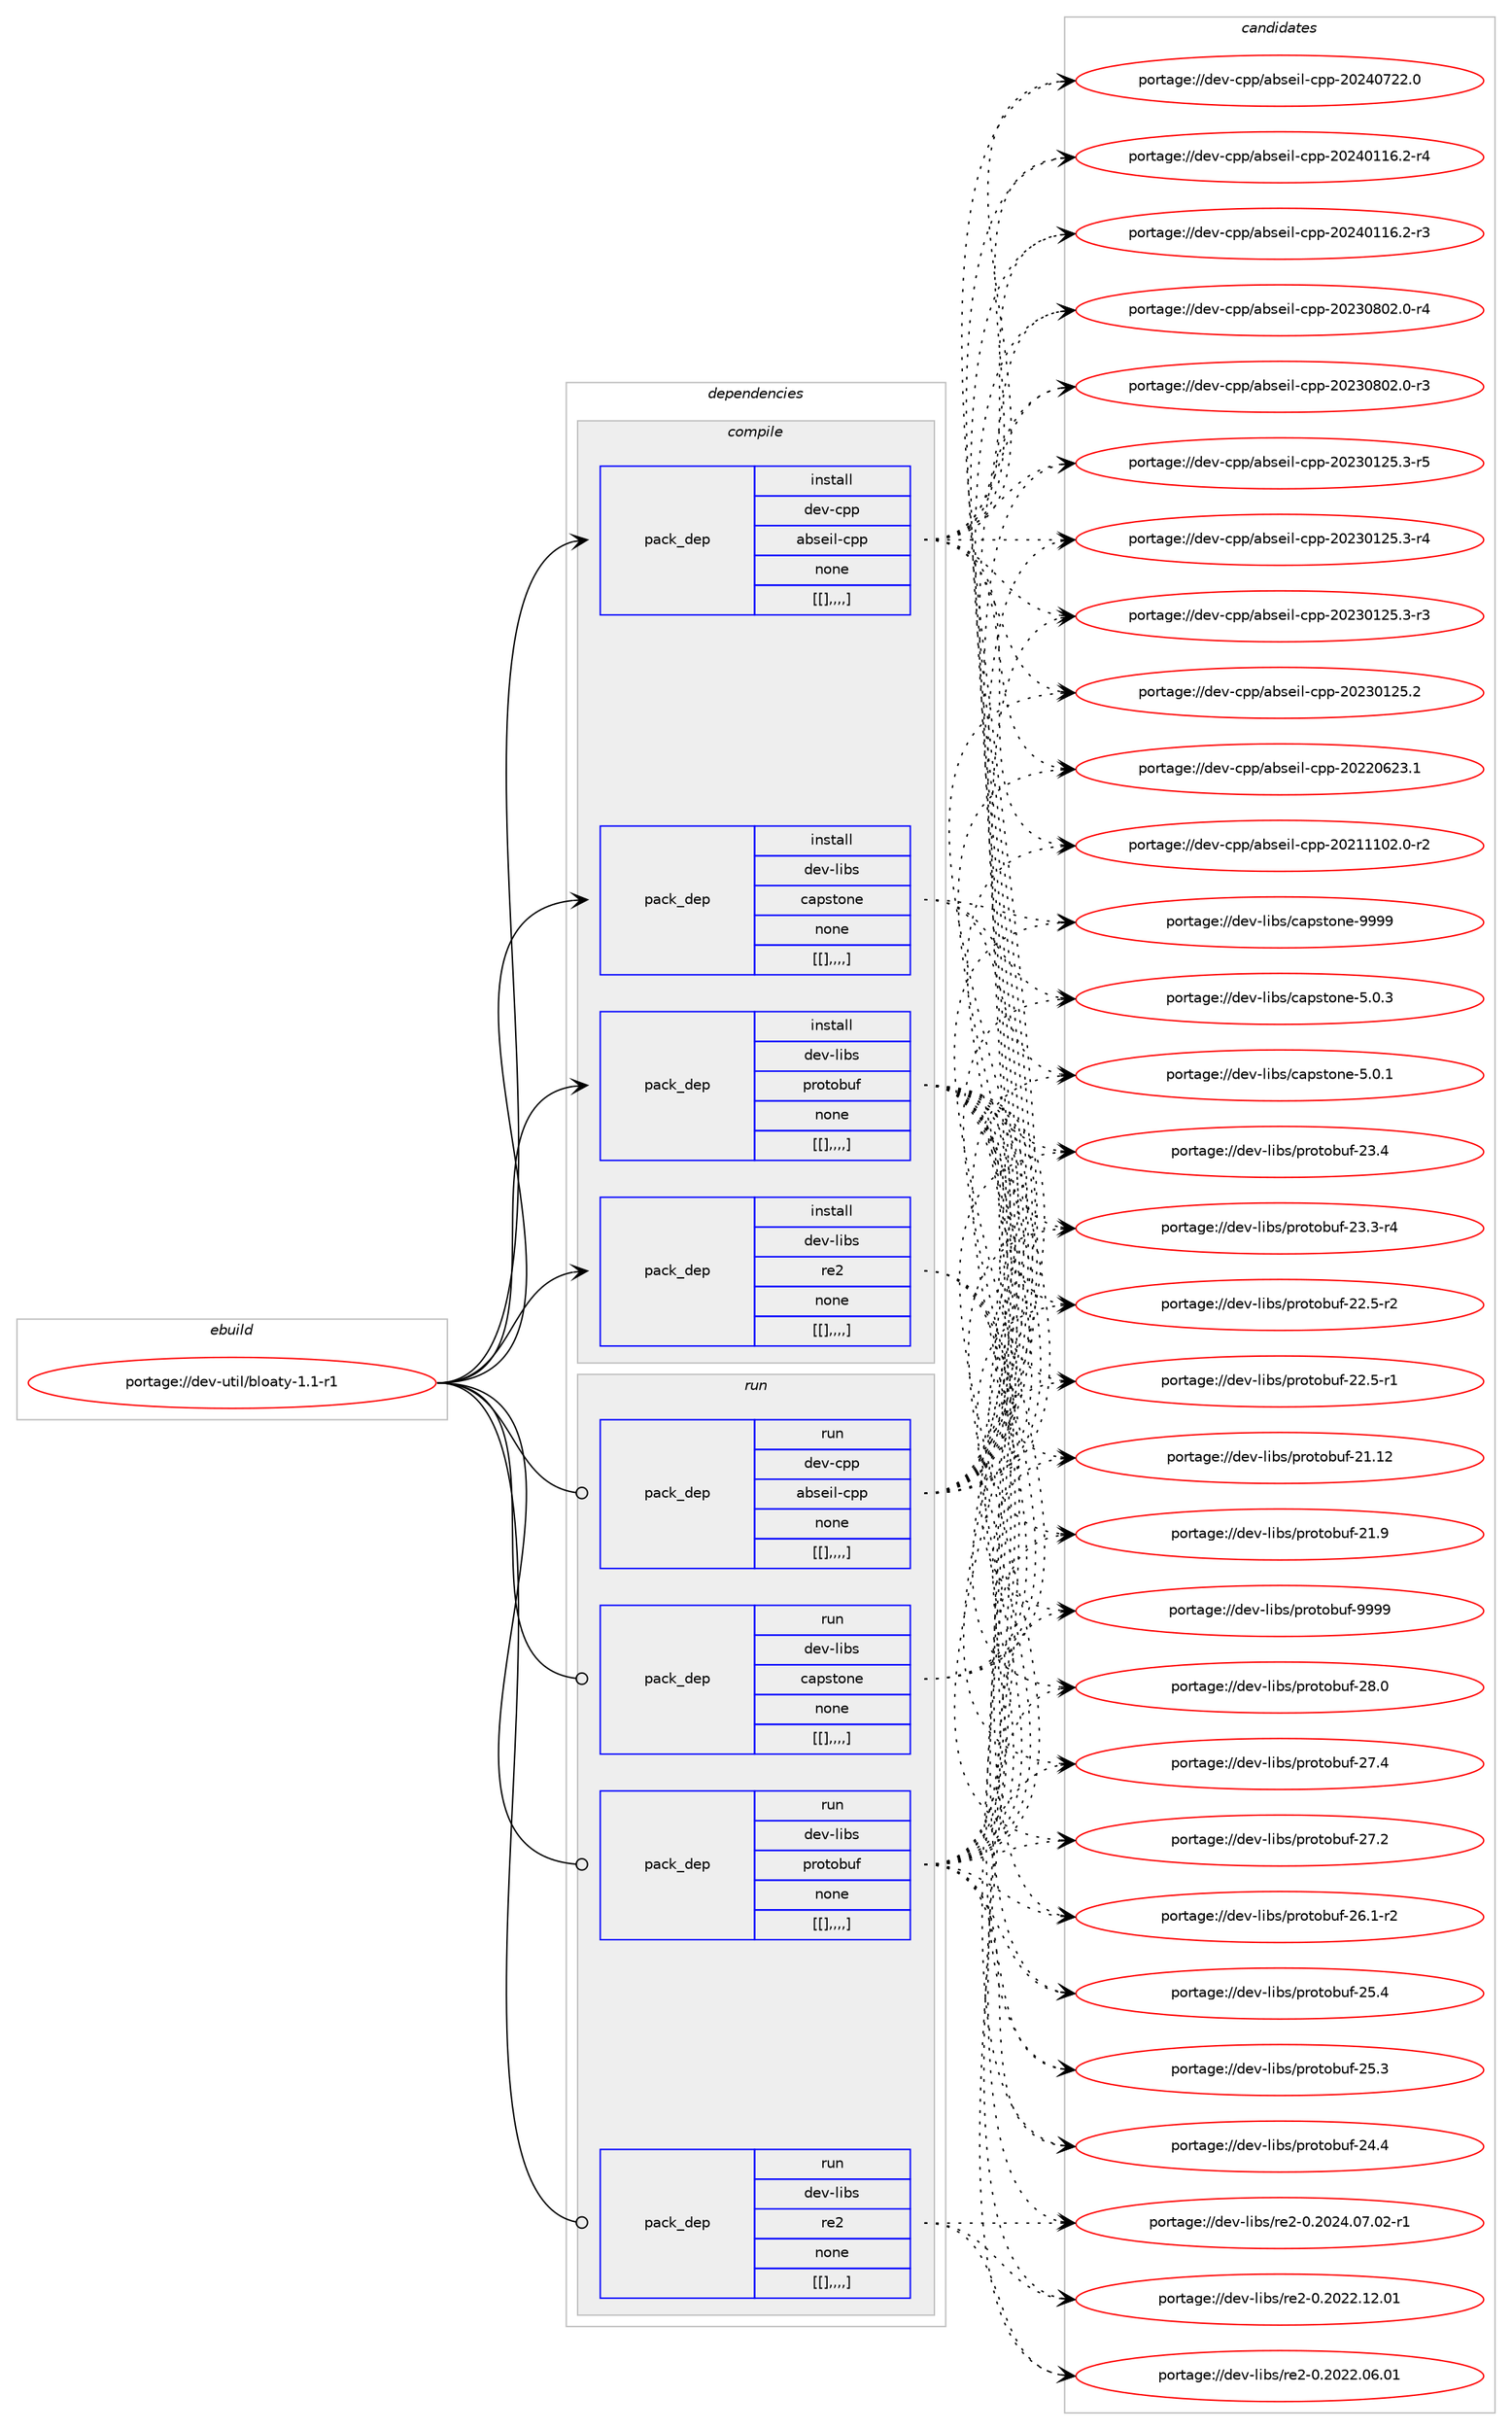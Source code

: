 digraph prolog {

# *************
# Graph options
# *************

newrank=true;
concentrate=true;
compound=true;
graph [rankdir=LR,fontname=Helvetica,fontsize=10,ranksep=1.5];#, ranksep=2.5, nodesep=0.2];
edge  [arrowhead=vee];
node  [fontname=Helvetica,fontsize=10];

# **********
# The ebuild
# **********

subgraph cluster_leftcol {
color=gray;
label=<<i>ebuild</i>>;
id [label="portage://dev-util/bloaty-1.1-r1", color=red, width=4, href="../dev-util/bloaty-1.1-r1.svg"];
}

# ****************
# The dependencies
# ****************

subgraph cluster_midcol {
color=gray;
label=<<i>dependencies</i>>;
subgraph cluster_compile {
fillcolor="#eeeeee";
style=filled;
label=<<i>compile</i>>;
subgraph pack152183 {
dependency214629 [label=<<TABLE BORDER="0" CELLBORDER="1" CELLSPACING="0" CELLPADDING="4" WIDTH="220"><TR><TD ROWSPAN="6" CELLPADDING="30">pack_dep</TD></TR><TR><TD WIDTH="110">install</TD></TR><TR><TD>dev-cpp</TD></TR><TR><TD>abseil-cpp</TD></TR><TR><TD>none</TD></TR><TR><TD>[[],,,,]</TD></TR></TABLE>>, shape=none, color=blue];
}
id:e -> dependency214629:w [weight=20,style="solid",arrowhead="vee"];
subgraph pack152184 {
dependency214630 [label=<<TABLE BORDER="0" CELLBORDER="1" CELLSPACING="0" CELLPADDING="4" WIDTH="220"><TR><TD ROWSPAN="6" CELLPADDING="30">pack_dep</TD></TR><TR><TD WIDTH="110">install</TD></TR><TR><TD>dev-libs</TD></TR><TR><TD>capstone</TD></TR><TR><TD>none</TD></TR><TR><TD>[[],,,,]</TD></TR></TABLE>>, shape=none, color=blue];
}
id:e -> dependency214630:w [weight=20,style="solid",arrowhead="vee"];
subgraph pack152185 {
dependency214631 [label=<<TABLE BORDER="0" CELLBORDER="1" CELLSPACING="0" CELLPADDING="4" WIDTH="220"><TR><TD ROWSPAN="6" CELLPADDING="30">pack_dep</TD></TR><TR><TD WIDTH="110">install</TD></TR><TR><TD>dev-libs</TD></TR><TR><TD>protobuf</TD></TR><TR><TD>none</TD></TR><TR><TD>[[],,,,]</TD></TR></TABLE>>, shape=none, color=blue];
}
id:e -> dependency214631:w [weight=20,style="solid",arrowhead="vee"];
subgraph pack152186 {
dependency214632 [label=<<TABLE BORDER="0" CELLBORDER="1" CELLSPACING="0" CELLPADDING="4" WIDTH="220"><TR><TD ROWSPAN="6" CELLPADDING="30">pack_dep</TD></TR><TR><TD WIDTH="110">install</TD></TR><TR><TD>dev-libs</TD></TR><TR><TD>re2</TD></TR><TR><TD>none</TD></TR><TR><TD>[[],,,,]</TD></TR></TABLE>>, shape=none, color=blue];
}
id:e -> dependency214632:w [weight=20,style="solid",arrowhead="vee"];
}
subgraph cluster_compileandrun {
fillcolor="#eeeeee";
style=filled;
label=<<i>compile and run</i>>;
}
subgraph cluster_run {
fillcolor="#eeeeee";
style=filled;
label=<<i>run</i>>;
subgraph pack152187 {
dependency214633 [label=<<TABLE BORDER="0" CELLBORDER="1" CELLSPACING="0" CELLPADDING="4" WIDTH="220"><TR><TD ROWSPAN="6" CELLPADDING="30">pack_dep</TD></TR><TR><TD WIDTH="110">run</TD></TR><TR><TD>dev-cpp</TD></TR><TR><TD>abseil-cpp</TD></TR><TR><TD>none</TD></TR><TR><TD>[[],,,,]</TD></TR></TABLE>>, shape=none, color=blue];
}
id:e -> dependency214633:w [weight=20,style="solid",arrowhead="odot"];
subgraph pack152188 {
dependency214634 [label=<<TABLE BORDER="0" CELLBORDER="1" CELLSPACING="0" CELLPADDING="4" WIDTH="220"><TR><TD ROWSPAN="6" CELLPADDING="30">pack_dep</TD></TR><TR><TD WIDTH="110">run</TD></TR><TR><TD>dev-libs</TD></TR><TR><TD>capstone</TD></TR><TR><TD>none</TD></TR><TR><TD>[[],,,,]</TD></TR></TABLE>>, shape=none, color=blue];
}
id:e -> dependency214634:w [weight=20,style="solid",arrowhead="odot"];
subgraph pack152189 {
dependency214635 [label=<<TABLE BORDER="0" CELLBORDER="1" CELLSPACING="0" CELLPADDING="4" WIDTH="220"><TR><TD ROWSPAN="6" CELLPADDING="30">pack_dep</TD></TR><TR><TD WIDTH="110">run</TD></TR><TR><TD>dev-libs</TD></TR><TR><TD>protobuf</TD></TR><TR><TD>none</TD></TR><TR><TD>[[],,,,]</TD></TR></TABLE>>, shape=none, color=blue];
}
id:e -> dependency214635:w [weight=20,style="solid",arrowhead="odot"];
subgraph pack152190 {
dependency214636 [label=<<TABLE BORDER="0" CELLBORDER="1" CELLSPACING="0" CELLPADDING="4" WIDTH="220"><TR><TD ROWSPAN="6" CELLPADDING="30">pack_dep</TD></TR><TR><TD WIDTH="110">run</TD></TR><TR><TD>dev-libs</TD></TR><TR><TD>re2</TD></TR><TR><TD>none</TD></TR><TR><TD>[[],,,,]</TD></TR></TABLE>>, shape=none, color=blue];
}
id:e -> dependency214636:w [weight=20,style="solid",arrowhead="odot"];
}
}

# **************
# The candidates
# **************

subgraph cluster_choices {
rank=same;
color=gray;
label=<<i>candidates</i>>;

subgraph choice152183 {
color=black;
nodesep=1;
choice100101118459911211247979811510110510845991121124550485052485550504648 [label="portage://dev-cpp/abseil-cpp-20240722.0", color=red, width=4,href="../dev-cpp/abseil-cpp-20240722.0.svg"];
choice1001011184599112112479798115101105108459911211245504850524849495446504511452 [label="portage://dev-cpp/abseil-cpp-20240116.2-r4", color=red, width=4,href="../dev-cpp/abseil-cpp-20240116.2-r4.svg"];
choice1001011184599112112479798115101105108459911211245504850524849495446504511451 [label="portage://dev-cpp/abseil-cpp-20240116.2-r3", color=red, width=4,href="../dev-cpp/abseil-cpp-20240116.2-r3.svg"];
choice1001011184599112112479798115101105108459911211245504850514856485046484511452 [label="portage://dev-cpp/abseil-cpp-20230802.0-r4", color=red, width=4,href="../dev-cpp/abseil-cpp-20230802.0-r4.svg"];
choice1001011184599112112479798115101105108459911211245504850514856485046484511451 [label="portage://dev-cpp/abseil-cpp-20230802.0-r3", color=red, width=4,href="../dev-cpp/abseil-cpp-20230802.0-r3.svg"];
choice1001011184599112112479798115101105108459911211245504850514849505346514511453 [label="portage://dev-cpp/abseil-cpp-20230125.3-r5", color=red, width=4,href="../dev-cpp/abseil-cpp-20230125.3-r5.svg"];
choice1001011184599112112479798115101105108459911211245504850514849505346514511452 [label="portage://dev-cpp/abseil-cpp-20230125.3-r4", color=red, width=4,href="../dev-cpp/abseil-cpp-20230125.3-r4.svg"];
choice1001011184599112112479798115101105108459911211245504850514849505346514511451 [label="portage://dev-cpp/abseil-cpp-20230125.3-r3", color=red, width=4,href="../dev-cpp/abseil-cpp-20230125.3-r3.svg"];
choice100101118459911211247979811510110510845991121124550485051484950534650 [label="portage://dev-cpp/abseil-cpp-20230125.2", color=red, width=4,href="../dev-cpp/abseil-cpp-20230125.2.svg"];
choice100101118459911211247979811510110510845991121124550485050485450514649 [label="portage://dev-cpp/abseil-cpp-20220623.1", color=red, width=4,href="../dev-cpp/abseil-cpp-20220623.1.svg"];
choice1001011184599112112479798115101105108459911211245504850494949485046484511450 [label="portage://dev-cpp/abseil-cpp-20211102.0-r2", color=red, width=4,href="../dev-cpp/abseil-cpp-20211102.0-r2.svg"];
dependency214629:e -> choice100101118459911211247979811510110510845991121124550485052485550504648:w [style=dotted,weight="100"];
dependency214629:e -> choice1001011184599112112479798115101105108459911211245504850524849495446504511452:w [style=dotted,weight="100"];
dependency214629:e -> choice1001011184599112112479798115101105108459911211245504850524849495446504511451:w [style=dotted,weight="100"];
dependency214629:e -> choice1001011184599112112479798115101105108459911211245504850514856485046484511452:w [style=dotted,weight="100"];
dependency214629:e -> choice1001011184599112112479798115101105108459911211245504850514856485046484511451:w [style=dotted,weight="100"];
dependency214629:e -> choice1001011184599112112479798115101105108459911211245504850514849505346514511453:w [style=dotted,weight="100"];
dependency214629:e -> choice1001011184599112112479798115101105108459911211245504850514849505346514511452:w [style=dotted,weight="100"];
dependency214629:e -> choice1001011184599112112479798115101105108459911211245504850514849505346514511451:w [style=dotted,weight="100"];
dependency214629:e -> choice100101118459911211247979811510110510845991121124550485051484950534650:w [style=dotted,weight="100"];
dependency214629:e -> choice100101118459911211247979811510110510845991121124550485050485450514649:w [style=dotted,weight="100"];
dependency214629:e -> choice1001011184599112112479798115101105108459911211245504850494949485046484511450:w [style=dotted,weight="100"];
}
subgraph choice152184 {
color=black;
nodesep=1;
choice10010111845108105981154799971121151161111101014557575757 [label="portage://dev-libs/capstone-9999", color=red, width=4,href="../dev-libs/capstone-9999.svg"];
choice1001011184510810598115479997112115116111110101455346484651 [label="portage://dev-libs/capstone-5.0.3", color=red, width=4,href="../dev-libs/capstone-5.0.3.svg"];
choice1001011184510810598115479997112115116111110101455346484649 [label="portage://dev-libs/capstone-5.0.1", color=red, width=4,href="../dev-libs/capstone-5.0.1.svg"];
dependency214630:e -> choice10010111845108105981154799971121151161111101014557575757:w [style=dotted,weight="100"];
dependency214630:e -> choice1001011184510810598115479997112115116111110101455346484651:w [style=dotted,weight="100"];
dependency214630:e -> choice1001011184510810598115479997112115116111110101455346484649:w [style=dotted,weight="100"];
}
subgraph choice152185 {
color=black;
nodesep=1;
choice100101118451081059811547112114111116111981171024557575757 [label="portage://dev-libs/protobuf-9999", color=red, width=4,href="../dev-libs/protobuf-9999.svg"];
choice100101118451081059811547112114111116111981171024550564648 [label="portage://dev-libs/protobuf-28.0", color=red, width=4,href="../dev-libs/protobuf-28.0.svg"];
choice100101118451081059811547112114111116111981171024550554652 [label="portage://dev-libs/protobuf-27.4", color=red, width=4,href="../dev-libs/protobuf-27.4.svg"];
choice100101118451081059811547112114111116111981171024550554650 [label="portage://dev-libs/protobuf-27.2", color=red, width=4,href="../dev-libs/protobuf-27.2.svg"];
choice1001011184510810598115471121141111161119811710245505446494511450 [label="portage://dev-libs/protobuf-26.1-r2", color=red, width=4,href="../dev-libs/protobuf-26.1-r2.svg"];
choice100101118451081059811547112114111116111981171024550534652 [label="portage://dev-libs/protobuf-25.4", color=red, width=4,href="../dev-libs/protobuf-25.4.svg"];
choice100101118451081059811547112114111116111981171024550534651 [label="portage://dev-libs/protobuf-25.3", color=red, width=4,href="../dev-libs/protobuf-25.3.svg"];
choice100101118451081059811547112114111116111981171024550524652 [label="portage://dev-libs/protobuf-24.4", color=red, width=4,href="../dev-libs/protobuf-24.4.svg"];
choice100101118451081059811547112114111116111981171024550514652 [label="portage://dev-libs/protobuf-23.4", color=red, width=4,href="../dev-libs/protobuf-23.4.svg"];
choice1001011184510810598115471121141111161119811710245505146514511452 [label="portage://dev-libs/protobuf-23.3-r4", color=red, width=4,href="../dev-libs/protobuf-23.3-r4.svg"];
choice1001011184510810598115471121141111161119811710245505046534511450 [label="portage://dev-libs/protobuf-22.5-r2", color=red, width=4,href="../dev-libs/protobuf-22.5-r2.svg"];
choice1001011184510810598115471121141111161119811710245505046534511449 [label="portage://dev-libs/protobuf-22.5-r1", color=red, width=4,href="../dev-libs/protobuf-22.5-r1.svg"];
choice10010111845108105981154711211411111611198117102455049464950 [label="portage://dev-libs/protobuf-21.12", color=red, width=4,href="../dev-libs/protobuf-21.12.svg"];
choice100101118451081059811547112114111116111981171024550494657 [label="portage://dev-libs/protobuf-21.9", color=red, width=4,href="../dev-libs/protobuf-21.9.svg"];
dependency214631:e -> choice100101118451081059811547112114111116111981171024557575757:w [style=dotted,weight="100"];
dependency214631:e -> choice100101118451081059811547112114111116111981171024550564648:w [style=dotted,weight="100"];
dependency214631:e -> choice100101118451081059811547112114111116111981171024550554652:w [style=dotted,weight="100"];
dependency214631:e -> choice100101118451081059811547112114111116111981171024550554650:w [style=dotted,weight="100"];
dependency214631:e -> choice1001011184510810598115471121141111161119811710245505446494511450:w [style=dotted,weight="100"];
dependency214631:e -> choice100101118451081059811547112114111116111981171024550534652:w [style=dotted,weight="100"];
dependency214631:e -> choice100101118451081059811547112114111116111981171024550534651:w [style=dotted,weight="100"];
dependency214631:e -> choice100101118451081059811547112114111116111981171024550524652:w [style=dotted,weight="100"];
dependency214631:e -> choice100101118451081059811547112114111116111981171024550514652:w [style=dotted,weight="100"];
dependency214631:e -> choice1001011184510810598115471121141111161119811710245505146514511452:w [style=dotted,weight="100"];
dependency214631:e -> choice1001011184510810598115471121141111161119811710245505046534511450:w [style=dotted,weight="100"];
dependency214631:e -> choice1001011184510810598115471121141111161119811710245505046534511449:w [style=dotted,weight="100"];
dependency214631:e -> choice10010111845108105981154711211411111611198117102455049464950:w [style=dotted,weight="100"];
dependency214631:e -> choice100101118451081059811547112114111116111981171024550494657:w [style=dotted,weight="100"];
}
subgraph choice152186 {
color=black;
nodesep=1;
choice10010111845108105981154711410150454846504850524648554648504511449 [label="portage://dev-libs/re2-0.2024.07.02-r1", color=red, width=4,href="../dev-libs/re2-0.2024.07.02-r1.svg"];
choice1001011184510810598115471141015045484650485050464950464849 [label="portage://dev-libs/re2-0.2022.12.01", color=red, width=4,href="../dev-libs/re2-0.2022.12.01.svg"];
choice1001011184510810598115471141015045484650485050464854464849 [label="portage://dev-libs/re2-0.2022.06.01", color=red, width=4,href="../dev-libs/re2-0.2022.06.01.svg"];
dependency214632:e -> choice10010111845108105981154711410150454846504850524648554648504511449:w [style=dotted,weight="100"];
dependency214632:e -> choice1001011184510810598115471141015045484650485050464950464849:w [style=dotted,weight="100"];
dependency214632:e -> choice1001011184510810598115471141015045484650485050464854464849:w [style=dotted,weight="100"];
}
subgraph choice152187 {
color=black;
nodesep=1;
choice100101118459911211247979811510110510845991121124550485052485550504648 [label="portage://dev-cpp/abseil-cpp-20240722.0", color=red, width=4,href="../dev-cpp/abseil-cpp-20240722.0.svg"];
choice1001011184599112112479798115101105108459911211245504850524849495446504511452 [label="portage://dev-cpp/abseil-cpp-20240116.2-r4", color=red, width=4,href="../dev-cpp/abseil-cpp-20240116.2-r4.svg"];
choice1001011184599112112479798115101105108459911211245504850524849495446504511451 [label="portage://dev-cpp/abseil-cpp-20240116.2-r3", color=red, width=4,href="../dev-cpp/abseil-cpp-20240116.2-r3.svg"];
choice1001011184599112112479798115101105108459911211245504850514856485046484511452 [label="portage://dev-cpp/abseil-cpp-20230802.0-r4", color=red, width=4,href="../dev-cpp/abseil-cpp-20230802.0-r4.svg"];
choice1001011184599112112479798115101105108459911211245504850514856485046484511451 [label="portage://dev-cpp/abseil-cpp-20230802.0-r3", color=red, width=4,href="../dev-cpp/abseil-cpp-20230802.0-r3.svg"];
choice1001011184599112112479798115101105108459911211245504850514849505346514511453 [label="portage://dev-cpp/abseil-cpp-20230125.3-r5", color=red, width=4,href="../dev-cpp/abseil-cpp-20230125.3-r5.svg"];
choice1001011184599112112479798115101105108459911211245504850514849505346514511452 [label="portage://dev-cpp/abseil-cpp-20230125.3-r4", color=red, width=4,href="../dev-cpp/abseil-cpp-20230125.3-r4.svg"];
choice1001011184599112112479798115101105108459911211245504850514849505346514511451 [label="portage://dev-cpp/abseil-cpp-20230125.3-r3", color=red, width=4,href="../dev-cpp/abseil-cpp-20230125.3-r3.svg"];
choice100101118459911211247979811510110510845991121124550485051484950534650 [label="portage://dev-cpp/abseil-cpp-20230125.2", color=red, width=4,href="../dev-cpp/abseil-cpp-20230125.2.svg"];
choice100101118459911211247979811510110510845991121124550485050485450514649 [label="portage://dev-cpp/abseil-cpp-20220623.1", color=red, width=4,href="../dev-cpp/abseil-cpp-20220623.1.svg"];
choice1001011184599112112479798115101105108459911211245504850494949485046484511450 [label="portage://dev-cpp/abseil-cpp-20211102.0-r2", color=red, width=4,href="../dev-cpp/abseil-cpp-20211102.0-r2.svg"];
dependency214633:e -> choice100101118459911211247979811510110510845991121124550485052485550504648:w [style=dotted,weight="100"];
dependency214633:e -> choice1001011184599112112479798115101105108459911211245504850524849495446504511452:w [style=dotted,weight="100"];
dependency214633:e -> choice1001011184599112112479798115101105108459911211245504850524849495446504511451:w [style=dotted,weight="100"];
dependency214633:e -> choice1001011184599112112479798115101105108459911211245504850514856485046484511452:w [style=dotted,weight="100"];
dependency214633:e -> choice1001011184599112112479798115101105108459911211245504850514856485046484511451:w [style=dotted,weight="100"];
dependency214633:e -> choice1001011184599112112479798115101105108459911211245504850514849505346514511453:w [style=dotted,weight="100"];
dependency214633:e -> choice1001011184599112112479798115101105108459911211245504850514849505346514511452:w [style=dotted,weight="100"];
dependency214633:e -> choice1001011184599112112479798115101105108459911211245504850514849505346514511451:w [style=dotted,weight="100"];
dependency214633:e -> choice100101118459911211247979811510110510845991121124550485051484950534650:w [style=dotted,weight="100"];
dependency214633:e -> choice100101118459911211247979811510110510845991121124550485050485450514649:w [style=dotted,weight="100"];
dependency214633:e -> choice1001011184599112112479798115101105108459911211245504850494949485046484511450:w [style=dotted,weight="100"];
}
subgraph choice152188 {
color=black;
nodesep=1;
choice10010111845108105981154799971121151161111101014557575757 [label="portage://dev-libs/capstone-9999", color=red, width=4,href="../dev-libs/capstone-9999.svg"];
choice1001011184510810598115479997112115116111110101455346484651 [label="portage://dev-libs/capstone-5.0.3", color=red, width=4,href="../dev-libs/capstone-5.0.3.svg"];
choice1001011184510810598115479997112115116111110101455346484649 [label="portage://dev-libs/capstone-5.0.1", color=red, width=4,href="../dev-libs/capstone-5.0.1.svg"];
dependency214634:e -> choice10010111845108105981154799971121151161111101014557575757:w [style=dotted,weight="100"];
dependency214634:e -> choice1001011184510810598115479997112115116111110101455346484651:w [style=dotted,weight="100"];
dependency214634:e -> choice1001011184510810598115479997112115116111110101455346484649:w [style=dotted,weight="100"];
}
subgraph choice152189 {
color=black;
nodesep=1;
choice100101118451081059811547112114111116111981171024557575757 [label="portage://dev-libs/protobuf-9999", color=red, width=4,href="../dev-libs/protobuf-9999.svg"];
choice100101118451081059811547112114111116111981171024550564648 [label="portage://dev-libs/protobuf-28.0", color=red, width=4,href="../dev-libs/protobuf-28.0.svg"];
choice100101118451081059811547112114111116111981171024550554652 [label="portage://dev-libs/protobuf-27.4", color=red, width=4,href="../dev-libs/protobuf-27.4.svg"];
choice100101118451081059811547112114111116111981171024550554650 [label="portage://dev-libs/protobuf-27.2", color=red, width=4,href="../dev-libs/protobuf-27.2.svg"];
choice1001011184510810598115471121141111161119811710245505446494511450 [label="portage://dev-libs/protobuf-26.1-r2", color=red, width=4,href="../dev-libs/protobuf-26.1-r2.svg"];
choice100101118451081059811547112114111116111981171024550534652 [label="portage://dev-libs/protobuf-25.4", color=red, width=4,href="../dev-libs/protobuf-25.4.svg"];
choice100101118451081059811547112114111116111981171024550534651 [label="portage://dev-libs/protobuf-25.3", color=red, width=4,href="../dev-libs/protobuf-25.3.svg"];
choice100101118451081059811547112114111116111981171024550524652 [label="portage://dev-libs/protobuf-24.4", color=red, width=4,href="../dev-libs/protobuf-24.4.svg"];
choice100101118451081059811547112114111116111981171024550514652 [label="portage://dev-libs/protobuf-23.4", color=red, width=4,href="../dev-libs/protobuf-23.4.svg"];
choice1001011184510810598115471121141111161119811710245505146514511452 [label="portage://dev-libs/protobuf-23.3-r4", color=red, width=4,href="../dev-libs/protobuf-23.3-r4.svg"];
choice1001011184510810598115471121141111161119811710245505046534511450 [label="portage://dev-libs/protobuf-22.5-r2", color=red, width=4,href="../dev-libs/protobuf-22.5-r2.svg"];
choice1001011184510810598115471121141111161119811710245505046534511449 [label="portage://dev-libs/protobuf-22.5-r1", color=red, width=4,href="../dev-libs/protobuf-22.5-r1.svg"];
choice10010111845108105981154711211411111611198117102455049464950 [label="portage://dev-libs/protobuf-21.12", color=red, width=4,href="../dev-libs/protobuf-21.12.svg"];
choice100101118451081059811547112114111116111981171024550494657 [label="portage://dev-libs/protobuf-21.9", color=red, width=4,href="../dev-libs/protobuf-21.9.svg"];
dependency214635:e -> choice100101118451081059811547112114111116111981171024557575757:w [style=dotted,weight="100"];
dependency214635:e -> choice100101118451081059811547112114111116111981171024550564648:w [style=dotted,weight="100"];
dependency214635:e -> choice100101118451081059811547112114111116111981171024550554652:w [style=dotted,weight="100"];
dependency214635:e -> choice100101118451081059811547112114111116111981171024550554650:w [style=dotted,weight="100"];
dependency214635:e -> choice1001011184510810598115471121141111161119811710245505446494511450:w [style=dotted,weight="100"];
dependency214635:e -> choice100101118451081059811547112114111116111981171024550534652:w [style=dotted,weight="100"];
dependency214635:e -> choice100101118451081059811547112114111116111981171024550534651:w [style=dotted,weight="100"];
dependency214635:e -> choice100101118451081059811547112114111116111981171024550524652:w [style=dotted,weight="100"];
dependency214635:e -> choice100101118451081059811547112114111116111981171024550514652:w [style=dotted,weight="100"];
dependency214635:e -> choice1001011184510810598115471121141111161119811710245505146514511452:w [style=dotted,weight="100"];
dependency214635:e -> choice1001011184510810598115471121141111161119811710245505046534511450:w [style=dotted,weight="100"];
dependency214635:e -> choice1001011184510810598115471121141111161119811710245505046534511449:w [style=dotted,weight="100"];
dependency214635:e -> choice10010111845108105981154711211411111611198117102455049464950:w [style=dotted,weight="100"];
dependency214635:e -> choice100101118451081059811547112114111116111981171024550494657:w [style=dotted,weight="100"];
}
subgraph choice152190 {
color=black;
nodesep=1;
choice10010111845108105981154711410150454846504850524648554648504511449 [label="portage://dev-libs/re2-0.2024.07.02-r1", color=red, width=4,href="../dev-libs/re2-0.2024.07.02-r1.svg"];
choice1001011184510810598115471141015045484650485050464950464849 [label="portage://dev-libs/re2-0.2022.12.01", color=red, width=4,href="../dev-libs/re2-0.2022.12.01.svg"];
choice1001011184510810598115471141015045484650485050464854464849 [label="portage://dev-libs/re2-0.2022.06.01", color=red, width=4,href="../dev-libs/re2-0.2022.06.01.svg"];
dependency214636:e -> choice10010111845108105981154711410150454846504850524648554648504511449:w [style=dotted,weight="100"];
dependency214636:e -> choice1001011184510810598115471141015045484650485050464950464849:w [style=dotted,weight="100"];
dependency214636:e -> choice1001011184510810598115471141015045484650485050464854464849:w [style=dotted,weight="100"];
}
}

}

